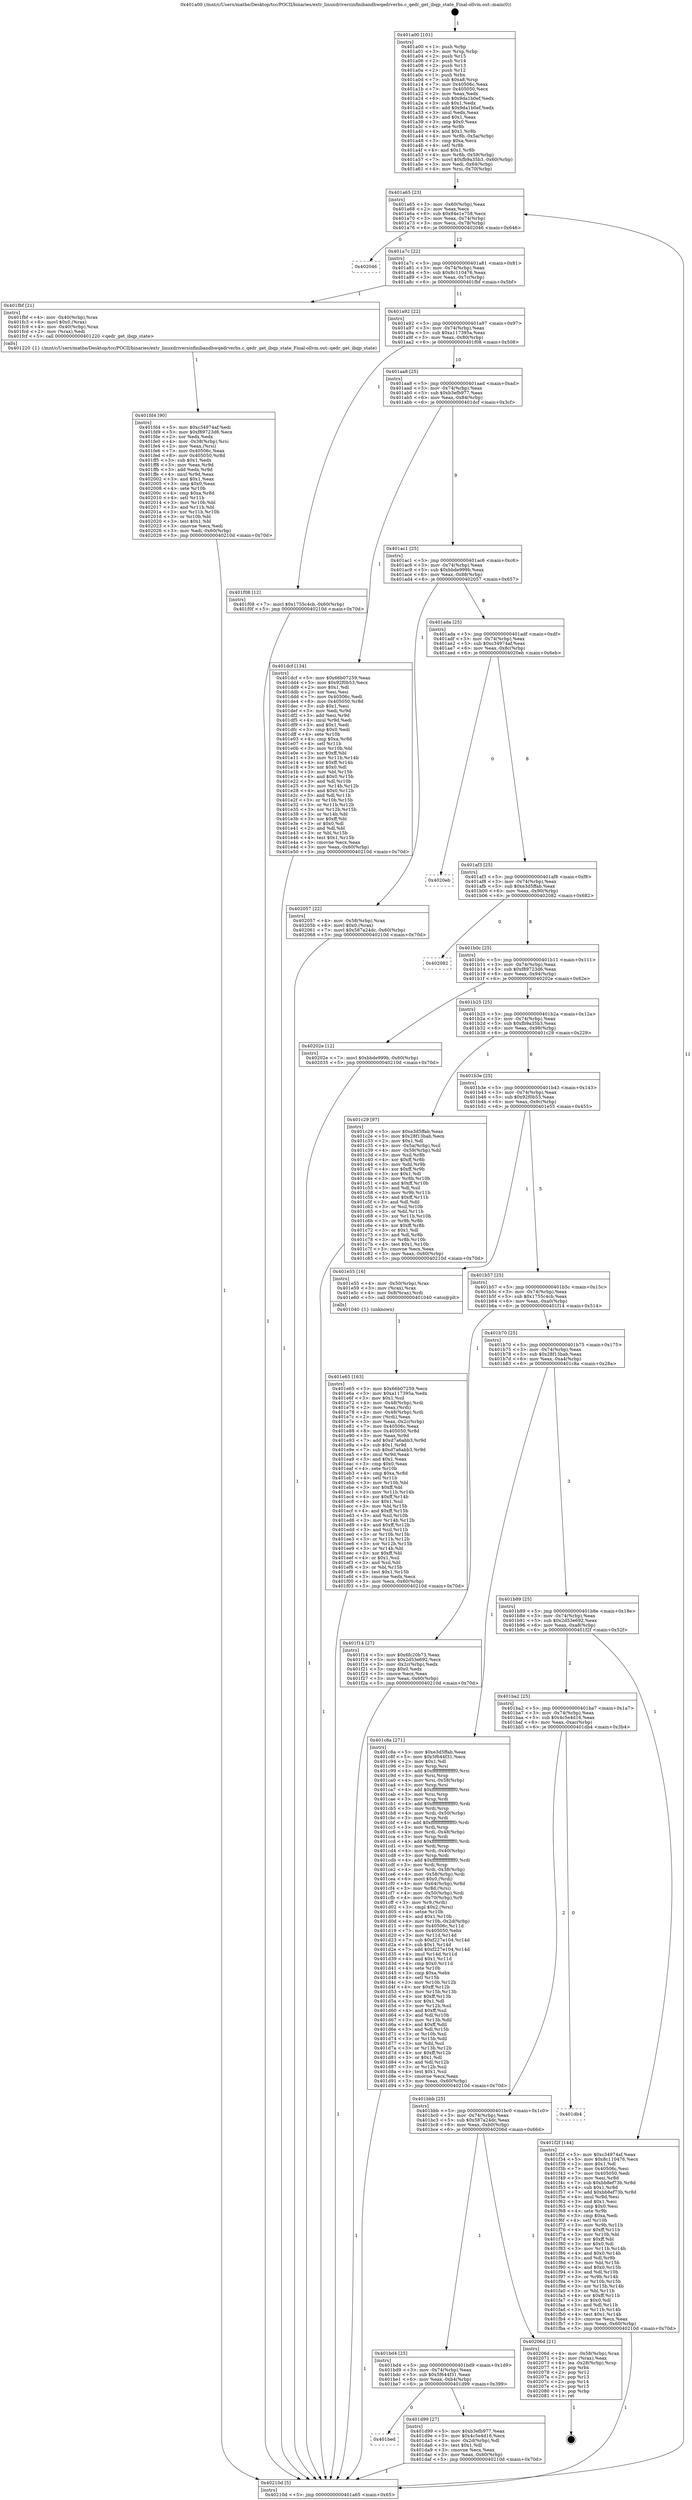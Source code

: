 digraph "0x401a00" {
  label = "0x401a00 (/mnt/c/Users/mathe/Desktop/tcc/POCII/binaries/extr_linuxdriversinfinibandhwqedrverbs.c_qedr_get_ibqp_state_Final-ollvm.out::main(0))"
  labelloc = "t"
  node[shape=record]

  Entry [label="",width=0.3,height=0.3,shape=circle,fillcolor=black,style=filled]
  "0x401a65" [label="{
     0x401a65 [23]\l
     | [instrs]\l
     &nbsp;&nbsp;0x401a65 \<+3\>: mov -0x60(%rbp),%eax\l
     &nbsp;&nbsp;0x401a68 \<+2\>: mov %eax,%ecx\l
     &nbsp;&nbsp;0x401a6a \<+6\>: sub $0x84e1e758,%ecx\l
     &nbsp;&nbsp;0x401a70 \<+3\>: mov %eax,-0x74(%rbp)\l
     &nbsp;&nbsp;0x401a73 \<+3\>: mov %ecx,-0x78(%rbp)\l
     &nbsp;&nbsp;0x401a76 \<+6\>: je 0000000000402046 \<main+0x646\>\l
  }"]
  "0x402046" [label="{
     0x402046\l
  }", style=dashed]
  "0x401a7c" [label="{
     0x401a7c [22]\l
     | [instrs]\l
     &nbsp;&nbsp;0x401a7c \<+5\>: jmp 0000000000401a81 \<main+0x81\>\l
     &nbsp;&nbsp;0x401a81 \<+3\>: mov -0x74(%rbp),%eax\l
     &nbsp;&nbsp;0x401a84 \<+5\>: sub $0x8c110476,%eax\l
     &nbsp;&nbsp;0x401a89 \<+3\>: mov %eax,-0x7c(%rbp)\l
     &nbsp;&nbsp;0x401a8c \<+6\>: je 0000000000401fbf \<main+0x5bf\>\l
  }"]
  Exit [label="",width=0.3,height=0.3,shape=circle,fillcolor=black,style=filled,peripheries=2]
  "0x401fbf" [label="{
     0x401fbf [21]\l
     | [instrs]\l
     &nbsp;&nbsp;0x401fbf \<+4\>: mov -0x40(%rbp),%rax\l
     &nbsp;&nbsp;0x401fc3 \<+6\>: movl $0x0,(%rax)\l
     &nbsp;&nbsp;0x401fc9 \<+4\>: mov -0x40(%rbp),%rax\l
     &nbsp;&nbsp;0x401fcd \<+2\>: mov (%rax),%edi\l
     &nbsp;&nbsp;0x401fcf \<+5\>: call 0000000000401220 \<qedr_get_ibqp_state\>\l
     | [calls]\l
     &nbsp;&nbsp;0x401220 \{1\} (/mnt/c/Users/mathe/Desktop/tcc/POCII/binaries/extr_linuxdriversinfinibandhwqedrverbs.c_qedr_get_ibqp_state_Final-ollvm.out::qedr_get_ibqp_state)\l
  }"]
  "0x401a92" [label="{
     0x401a92 [22]\l
     | [instrs]\l
     &nbsp;&nbsp;0x401a92 \<+5\>: jmp 0000000000401a97 \<main+0x97\>\l
     &nbsp;&nbsp;0x401a97 \<+3\>: mov -0x74(%rbp),%eax\l
     &nbsp;&nbsp;0x401a9a \<+5\>: sub $0xa117395a,%eax\l
     &nbsp;&nbsp;0x401a9f \<+3\>: mov %eax,-0x80(%rbp)\l
     &nbsp;&nbsp;0x401aa2 \<+6\>: je 0000000000401f08 \<main+0x508\>\l
  }"]
  "0x401fd4" [label="{
     0x401fd4 [90]\l
     | [instrs]\l
     &nbsp;&nbsp;0x401fd4 \<+5\>: mov $0xc34974af,%edi\l
     &nbsp;&nbsp;0x401fd9 \<+5\>: mov $0xf89723d6,%ecx\l
     &nbsp;&nbsp;0x401fde \<+2\>: xor %edx,%edx\l
     &nbsp;&nbsp;0x401fe0 \<+4\>: mov -0x38(%rbp),%rsi\l
     &nbsp;&nbsp;0x401fe4 \<+2\>: mov %eax,(%rsi)\l
     &nbsp;&nbsp;0x401fe6 \<+7\>: mov 0x40506c,%eax\l
     &nbsp;&nbsp;0x401fed \<+8\>: mov 0x405050,%r8d\l
     &nbsp;&nbsp;0x401ff5 \<+3\>: sub $0x1,%edx\l
     &nbsp;&nbsp;0x401ff8 \<+3\>: mov %eax,%r9d\l
     &nbsp;&nbsp;0x401ffb \<+3\>: add %edx,%r9d\l
     &nbsp;&nbsp;0x401ffe \<+4\>: imul %r9d,%eax\l
     &nbsp;&nbsp;0x402002 \<+3\>: and $0x1,%eax\l
     &nbsp;&nbsp;0x402005 \<+3\>: cmp $0x0,%eax\l
     &nbsp;&nbsp;0x402008 \<+4\>: sete %r10b\l
     &nbsp;&nbsp;0x40200c \<+4\>: cmp $0xa,%r8d\l
     &nbsp;&nbsp;0x402010 \<+4\>: setl %r11b\l
     &nbsp;&nbsp;0x402014 \<+3\>: mov %r10b,%bl\l
     &nbsp;&nbsp;0x402017 \<+3\>: and %r11b,%bl\l
     &nbsp;&nbsp;0x40201a \<+3\>: xor %r11b,%r10b\l
     &nbsp;&nbsp;0x40201d \<+3\>: or %r10b,%bl\l
     &nbsp;&nbsp;0x402020 \<+3\>: test $0x1,%bl\l
     &nbsp;&nbsp;0x402023 \<+3\>: cmovne %ecx,%edi\l
     &nbsp;&nbsp;0x402026 \<+3\>: mov %edi,-0x60(%rbp)\l
     &nbsp;&nbsp;0x402029 \<+5\>: jmp 000000000040210d \<main+0x70d\>\l
  }"]
  "0x401f08" [label="{
     0x401f08 [12]\l
     | [instrs]\l
     &nbsp;&nbsp;0x401f08 \<+7\>: movl $0x1755c4cb,-0x60(%rbp)\l
     &nbsp;&nbsp;0x401f0f \<+5\>: jmp 000000000040210d \<main+0x70d\>\l
  }"]
  "0x401aa8" [label="{
     0x401aa8 [25]\l
     | [instrs]\l
     &nbsp;&nbsp;0x401aa8 \<+5\>: jmp 0000000000401aad \<main+0xad\>\l
     &nbsp;&nbsp;0x401aad \<+3\>: mov -0x74(%rbp),%eax\l
     &nbsp;&nbsp;0x401ab0 \<+5\>: sub $0xb3efb977,%eax\l
     &nbsp;&nbsp;0x401ab5 \<+6\>: mov %eax,-0x84(%rbp)\l
     &nbsp;&nbsp;0x401abb \<+6\>: je 0000000000401dcf \<main+0x3cf\>\l
  }"]
  "0x401e65" [label="{
     0x401e65 [163]\l
     | [instrs]\l
     &nbsp;&nbsp;0x401e65 \<+5\>: mov $0x66b07259,%ecx\l
     &nbsp;&nbsp;0x401e6a \<+5\>: mov $0xa117395a,%edx\l
     &nbsp;&nbsp;0x401e6f \<+3\>: mov $0x1,%sil\l
     &nbsp;&nbsp;0x401e72 \<+4\>: mov -0x48(%rbp),%rdi\l
     &nbsp;&nbsp;0x401e76 \<+2\>: mov %eax,(%rdi)\l
     &nbsp;&nbsp;0x401e78 \<+4\>: mov -0x48(%rbp),%rdi\l
     &nbsp;&nbsp;0x401e7c \<+2\>: mov (%rdi),%eax\l
     &nbsp;&nbsp;0x401e7e \<+3\>: mov %eax,-0x2c(%rbp)\l
     &nbsp;&nbsp;0x401e81 \<+7\>: mov 0x40506c,%eax\l
     &nbsp;&nbsp;0x401e88 \<+8\>: mov 0x405050,%r8d\l
     &nbsp;&nbsp;0x401e90 \<+3\>: mov %eax,%r9d\l
     &nbsp;&nbsp;0x401e93 \<+7\>: add $0xd7a6abb3,%r9d\l
     &nbsp;&nbsp;0x401e9a \<+4\>: sub $0x1,%r9d\l
     &nbsp;&nbsp;0x401e9e \<+7\>: sub $0xd7a6abb3,%r9d\l
     &nbsp;&nbsp;0x401ea5 \<+4\>: imul %r9d,%eax\l
     &nbsp;&nbsp;0x401ea9 \<+3\>: and $0x1,%eax\l
     &nbsp;&nbsp;0x401eac \<+3\>: cmp $0x0,%eax\l
     &nbsp;&nbsp;0x401eaf \<+4\>: sete %r10b\l
     &nbsp;&nbsp;0x401eb3 \<+4\>: cmp $0xa,%r8d\l
     &nbsp;&nbsp;0x401eb7 \<+4\>: setl %r11b\l
     &nbsp;&nbsp;0x401ebb \<+3\>: mov %r10b,%bl\l
     &nbsp;&nbsp;0x401ebe \<+3\>: xor $0xff,%bl\l
     &nbsp;&nbsp;0x401ec1 \<+3\>: mov %r11b,%r14b\l
     &nbsp;&nbsp;0x401ec4 \<+4\>: xor $0xff,%r14b\l
     &nbsp;&nbsp;0x401ec8 \<+4\>: xor $0x1,%sil\l
     &nbsp;&nbsp;0x401ecc \<+3\>: mov %bl,%r15b\l
     &nbsp;&nbsp;0x401ecf \<+4\>: and $0xff,%r15b\l
     &nbsp;&nbsp;0x401ed3 \<+3\>: and %sil,%r10b\l
     &nbsp;&nbsp;0x401ed6 \<+3\>: mov %r14b,%r12b\l
     &nbsp;&nbsp;0x401ed9 \<+4\>: and $0xff,%r12b\l
     &nbsp;&nbsp;0x401edd \<+3\>: and %sil,%r11b\l
     &nbsp;&nbsp;0x401ee0 \<+3\>: or %r10b,%r15b\l
     &nbsp;&nbsp;0x401ee3 \<+3\>: or %r11b,%r12b\l
     &nbsp;&nbsp;0x401ee6 \<+3\>: xor %r12b,%r15b\l
     &nbsp;&nbsp;0x401ee9 \<+3\>: or %r14b,%bl\l
     &nbsp;&nbsp;0x401eec \<+3\>: xor $0xff,%bl\l
     &nbsp;&nbsp;0x401eef \<+4\>: or $0x1,%sil\l
     &nbsp;&nbsp;0x401ef3 \<+3\>: and %sil,%bl\l
     &nbsp;&nbsp;0x401ef6 \<+3\>: or %bl,%r15b\l
     &nbsp;&nbsp;0x401ef9 \<+4\>: test $0x1,%r15b\l
     &nbsp;&nbsp;0x401efd \<+3\>: cmovne %edx,%ecx\l
     &nbsp;&nbsp;0x401f00 \<+3\>: mov %ecx,-0x60(%rbp)\l
     &nbsp;&nbsp;0x401f03 \<+5\>: jmp 000000000040210d \<main+0x70d\>\l
  }"]
  "0x401dcf" [label="{
     0x401dcf [134]\l
     | [instrs]\l
     &nbsp;&nbsp;0x401dcf \<+5\>: mov $0x66b07259,%eax\l
     &nbsp;&nbsp;0x401dd4 \<+5\>: mov $0x92f0b53,%ecx\l
     &nbsp;&nbsp;0x401dd9 \<+2\>: mov $0x1,%dl\l
     &nbsp;&nbsp;0x401ddb \<+2\>: xor %esi,%esi\l
     &nbsp;&nbsp;0x401ddd \<+7\>: mov 0x40506c,%edi\l
     &nbsp;&nbsp;0x401de4 \<+8\>: mov 0x405050,%r8d\l
     &nbsp;&nbsp;0x401dec \<+3\>: sub $0x1,%esi\l
     &nbsp;&nbsp;0x401def \<+3\>: mov %edi,%r9d\l
     &nbsp;&nbsp;0x401df2 \<+3\>: add %esi,%r9d\l
     &nbsp;&nbsp;0x401df5 \<+4\>: imul %r9d,%edi\l
     &nbsp;&nbsp;0x401df9 \<+3\>: and $0x1,%edi\l
     &nbsp;&nbsp;0x401dfc \<+3\>: cmp $0x0,%edi\l
     &nbsp;&nbsp;0x401dff \<+4\>: sete %r10b\l
     &nbsp;&nbsp;0x401e03 \<+4\>: cmp $0xa,%r8d\l
     &nbsp;&nbsp;0x401e07 \<+4\>: setl %r11b\l
     &nbsp;&nbsp;0x401e0b \<+3\>: mov %r10b,%bl\l
     &nbsp;&nbsp;0x401e0e \<+3\>: xor $0xff,%bl\l
     &nbsp;&nbsp;0x401e11 \<+3\>: mov %r11b,%r14b\l
     &nbsp;&nbsp;0x401e14 \<+4\>: xor $0xff,%r14b\l
     &nbsp;&nbsp;0x401e18 \<+3\>: xor $0x0,%dl\l
     &nbsp;&nbsp;0x401e1b \<+3\>: mov %bl,%r15b\l
     &nbsp;&nbsp;0x401e1e \<+4\>: and $0x0,%r15b\l
     &nbsp;&nbsp;0x401e22 \<+3\>: and %dl,%r10b\l
     &nbsp;&nbsp;0x401e25 \<+3\>: mov %r14b,%r12b\l
     &nbsp;&nbsp;0x401e28 \<+4\>: and $0x0,%r12b\l
     &nbsp;&nbsp;0x401e2c \<+3\>: and %dl,%r11b\l
     &nbsp;&nbsp;0x401e2f \<+3\>: or %r10b,%r15b\l
     &nbsp;&nbsp;0x401e32 \<+3\>: or %r11b,%r12b\l
     &nbsp;&nbsp;0x401e35 \<+3\>: xor %r12b,%r15b\l
     &nbsp;&nbsp;0x401e38 \<+3\>: or %r14b,%bl\l
     &nbsp;&nbsp;0x401e3b \<+3\>: xor $0xff,%bl\l
     &nbsp;&nbsp;0x401e3e \<+3\>: or $0x0,%dl\l
     &nbsp;&nbsp;0x401e41 \<+2\>: and %dl,%bl\l
     &nbsp;&nbsp;0x401e43 \<+3\>: or %bl,%r15b\l
     &nbsp;&nbsp;0x401e46 \<+4\>: test $0x1,%r15b\l
     &nbsp;&nbsp;0x401e4a \<+3\>: cmovne %ecx,%eax\l
     &nbsp;&nbsp;0x401e4d \<+3\>: mov %eax,-0x60(%rbp)\l
     &nbsp;&nbsp;0x401e50 \<+5\>: jmp 000000000040210d \<main+0x70d\>\l
  }"]
  "0x401ac1" [label="{
     0x401ac1 [25]\l
     | [instrs]\l
     &nbsp;&nbsp;0x401ac1 \<+5\>: jmp 0000000000401ac6 \<main+0xc6\>\l
     &nbsp;&nbsp;0x401ac6 \<+3\>: mov -0x74(%rbp),%eax\l
     &nbsp;&nbsp;0x401ac9 \<+5\>: sub $0xbbde999b,%eax\l
     &nbsp;&nbsp;0x401ace \<+6\>: mov %eax,-0x88(%rbp)\l
     &nbsp;&nbsp;0x401ad4 \<+6\>: je 0000000000402057 \<main+0x657\>\l
  }"]
  "0x401bed" [label="{
     0x401bed\l
  }", style=dashed]
  "0x402057" [label="{
     0x402057 [22]\l
     | [instrs]\l
     &nbsp;&nbsp;0x402057 \<+4\>: mov -0x58(%rbp),%rax\l
     &nbsp;&nbsp;0x40205b \<+6\>: movl $0x0,(%rax)\l
     &nbsp;&nbsp;0x402061 \<+7\>: movl $0x587a24dc,-0x60(%rbp)\l
     &nbsp;&nbsp;0x402068 \<+5\>: jmp 000000000040210d \<main+0x70d\>\l
  }"]
  "0x401ada" [label="{
     0x401ada [25]\l
     | [instrs]\l
     &nbsp;&nbsp;0x401ada \<+5\>: jmp 0000000000401adf \<main+0xdf\>\l
     &nbsp;&nbsp;0x401adf \<+3\>: mov -0x74(%rbp),%eax\l
     &nbsp;&nbsp;0x401ae2 \<+5\>: sub $0xc34974af,%eax\l
     &nbsp;&nbsp;0x401ae7 \<+6\>: mov %eax,-0x8c(%rbp)\l
     &nbsp;&nbsp;0x401aed \<+6\>: je 00000000004020eb \<main+0x6eb\>\l
  }"]
  "0x401d99" [label="{
     0x401d99 [27]\l
     | [instrs]\l
     &nbsp;&nbsp;0x401d99 \<+5\>: mov $0xb3efb977,%eax\l
     &nbsp;&nbsp;0x401d9e \<+5\>: mov $0x4c5e4d16,%ecx\l
     &nbsp;&nbsp;0x401da3 \<+3\>: mov -0x2d(%rbp),%dl\l
     &nbsp;&nbsp;0x401da6 \<+3\>: test $0x1,%dl\l
     &nbsp;&nbsp;0x401da9 \<+3\>: cmovne %ecx,%eax\l
     &nbsp;&nbsp;0x401dac \<+3\>: mov %eax,-0x60(%rbp)\l
     &nbsp;&nbsp;0x401daf \<+5\>: jmp 000000000040210d \<main+0x70d\>\l
  }"]
  "0x4020eb" [label="{
     0x4020eb\l
  }", style=dashed]
  "0x401af3" [label="{
     0x401af3 [25]\l
     | [instrs]\l
     &nbsp;&nbsp;0x401af3 \<+5\>: jmp 0000000000401af8 \<main+0xf8\>\l
     &nbsp;&nbsp;0x401af8 \<+3\>: mov -0x74(%rbp),%eax\l
     &nbsp;&nbsp;0x401afb \<+5\>: sub $0xe3d5ffab,%eax\l
     &nbsp;&nbsp;0x401b00 \<+6\>: mov %eax,-0x90(%rbp)\l
     &nbsp;&nbsp;0x401b06 \<+6\>: je 0000000000402082 \<main+0x682\>\l
  }"]
  "0x401bd4" [label="{
     0x401bd4 [25]\l
     | [instrs]\l
     &nbsp;&nbsp;0x401bd4 \<+5\>: jmp 0000000000401bd9 \<main+0x1d9\>\l
     &nbsp;&nbsp;0x401bd9 \<+3\>: mov -0x74(%rbp),%eax\l
     &nbsp;&nbsp;0x401bdc \<+5\>: sub $0x5f644f31,%eax\l
     &nbsp;&nbsp;0x401be1 \<+6\>: mov %eax,-0xb4(%rbp)\l
     &nbsp;&nbsp;0x401be7 \<+6\>: je 0000000000401d99 \<main+0x399\>\l
  }"]
  "0x402082" [label="{
     0x402082\l
  }", style=dashed]
  "0x401b0c" [label="{
     0x401b0c [25]\l
     | [instrs]\l
     &nbsp;&nbsp;0x401b0c \<+5\>: jmp 0000000000401b11 \<main+0x111\>\l
     &nbsp;&nbsp;0x401b11 \<+3\>: mov -0x74(%rbp),%eax\l
     &nbsp;&nbsp;0x401b14 \<+5\>: sub $0xf89723d6,%eax\l
     &nbsp;&nbsp;0x401b19 \<+6\>: mov %eax,-0x94(%rbp)\l
     &nbsp;&nbsp;0x401b1f \<+6\>: je 000000000040202e \<main+0x62e\>\l
  }"]
  "0x40206d" [label="{
     0x40206d [21]\l
     | [instrs]\l
     &nbsp;&nbsp;0x40206d \<+4\>: mov -0x58(%rbp),%rax\l
     &nbsp;&nbsp;0x402071 \<+2\>: mov (%rax),%eax\l
     &nbsp;&nbsp;0x402073 \<+4\>: lea -0x28(%rbp),%rsp\l
     &nbsp;&nbsp;0x402077 \<+1\>: pop %rbx\l
     &nbsp;&nbsp;0x402078 \<+2\>: pop %r12\l
     &nbsp;&nbsp;0x40207a \<+2\>: pop %r13\l
     &nbsp;&nbsp;0x40207c \<+2\>: pop %r14\l
     &nbsp;&nbsp;0x40207e \<+2\>: pop %r15\l
     &nbsp;&nbsp;0x402080 \<+1\>: pop %rbp\l
     &nbsp;&nbsp;0x402081 \<+1\>: ret\l
  }"]
  "0x40202e" [label="{
     0x40202e [12]\l
     | [instrs]\l
     &nbsp;&nbsp;0x40202e \<+7\>: movl $0xbbde999b,-0x60(%rbp)\l
     &nbsp;&nbsp;0x402035 \<+5\>: jmp 000000000040210d \<main+0x70d\>\l
  }"]
  "0x401b25" [label="{
     0x401b25 [25]\l
     | [instrs]\l
     &nbsp;&nbsp;0x401b25 \<+5\>: jmp 0000000000401b2a \<main+0x12a\>\l
     &nbsp;&nbsp;0x401b2a \<+3\>: mov -0x74(%rbp),%eax\l
     &nbsp;&nbsp;0x401b2d \<+5\>: sub $0xfb9a35b3,%eax\l
     &nbsp;&nbsp;0x401b32 \<+6\>: mov %eax,-0x98(%rbp)\l
     &nbsp;&nbsp;0x401b38 \<+6\>: je 0000000000401c29 \<main+0x229\>\l
  }"]
  "0x401bbb" [label="{
     0x401bbb [25]\l
     | [instrs]\l
     &nbsp;&nbsp;0x401bbb \<+5\>: jmp 0000000000401bc0 \<main+0x1c0\>\l
     &nbsp;&nbsp;0x401bc0 \<+3\>: mov -0x74(%rbp),%eax\l
     &nbsp;&nbsp;0x401bc3 \<+5\>: sub $0x587a24dc,%eax\l
     &nbsp;&nbsp;0x401bc8 \<+6\>: mov %eax,-0xb0(%rbp)\l
     &nbsp;&nbsp;0x401bce \<+6\>: je 000000000040206d \<main+0x66d\>\l
  }"]
  "0x401c29" [label="{
     0x401c29 [97]\l
     | [instrs]\l
     &nbsp;&nbsp;0x401c29 \<+5\>: mov $0xe3d5ffab,%eax\l
     &nbsp;&nbsp;0x401c2e \<+5\>: mov $0x28f13bab,%ecx\l
     &nbsp;&nbsp;0x401c33 \<+2\>: mov $0x1,%dl\l
     &nbsp;&nbsp;0x401c35 \<+4\>: mov -0x5a(%rbp),%sil\l
     &nbsp;&nbsp;0x401c39 \<+4\>: mov -0x59(%rbp),%dil\l
     &nbsp;&nbsp;0x401c3d \<+3\>: mov %sil,%r8b\l
     &nbsp;&nbsp;0x401c40 \<+4\>: xor $0xff,%r8b\l
     &nbsp;&nbsp;0x401c44 \<+3\>: mov %dil,%r9b\l
     &nbsp;&nbsp;0x401c47 \<+4\>: xor $0xff,%r9b\l
     &nbsp;&nbsp;0x401c4b \<+3\>: xor $0x1,%dl\l
     &nbsp;&nbsp;0x401c4e \<+3\>: mov %r8b,%r10b\l
     &nbsp;&nbsp;0x401c51 \<+4\>: and $0xff,%r10b\l
     &nbsp;&nbsp;0x401c55 \<+3\>: and %dl,%sil\l
     &nbsp;&nbsp;0x401c58 \<+3\>: mov %r9b,%r11b\l
     &nbsp;&nbsp;0x401c5b \<+4\>: and $0xff,%r11b\l
     &nbsp;&nbsp;0x401c5f \<+3\>: and %dl,%dil\l
     &nbsp;&nbsp;0x401c62 \<+3\>: or %sil,%r10b\l
     &nbsp;&nbsp;0x401c65 \<+3\>: or %dil,%r11b\l
     &nbsp;&nbsp;0x401c68 \<+3\>: xor %r11b,%r10b\l
     &nbsp;&nbsp;0x401c6b \<+3\>: or %r9b,%r8b\l
     &nbsp;&nbsp;0x401c6e \<+4\>: xor $0xff,%r8b\l
     &nbsp;&nbsp;0x401c72 \<+3\>: or $0x1,%dl\l
     &nbsp;&nbsp;0x401c75 \<+3\>: and %dl,%r8b\l
     &nbsp;&nbsp;0x401c78 \<+3\>: or %r8b,%r10b\l
     &nbsp;&nbsp;0x401c7b \<+4\>: test $0x1,%r10b\l
     &nbsp;&nbsp;0x401c7f \<+3\>: cmovne %ecx,%eax\l
     &nbsp;&nbsp;0x401c82 \<+3\>: mov %eax,-0x60(%rbp)\l
     &nbsp;&nbsp;0x401c85 \<+5\>: jmp 000000000040210d \<main+0x70d\>\l
  }"]
  "0x401b3e" [label="{
     0x401b3e [25]\l
     | [instrs]\l
     &nbsp;&nbsp;0x401b3e \<+5\>: jmp 0000000000401b43 \<main+0x143\>\l
     &nbsp;&nbsp;0x401b43 \<+3\>: mov -0x74(%rbp),%eax\l
     &nbsp;&nbsp;0x401b46 \<+5\>: sub $0x92f0b53,%eax\l
     &nbsp;&nbsp;0x401b4b \<+6\>: mov %eax,-0x9c(%rbp)\l
     &nbsp;&nbsp;0x401b51 \<+6\>: je 0000000000401e55 \<main+0x455\>\l
  }"]
  "0x40210d" [label="{
     0x40210d [5]\l
     | [instrs]\l
     &nbsp;&nbsp;0x40210d \<+5\>: jmp 0000000000401a65 \<main+0x65\>\l
  }"]
  "0x401a00" [label="{
     0x401a00 [101]\l
     | [instrs]\l
     &nbsp;&nbsp;0x401a00 \<+1\>: push %rbp\l
     &nbsp;&nbsp;0x401a01 \<+3\>: mov %rsp,%rbp\l
     &nbsp;&nbsp;0x401a04 \<+2\>: push %r15\l
     &nbsp;&nbsp;0x401a06 \<+2\>: push %r14\l
     &nbsp;&nbsp;0x401a08 \<+2\>: push %r13\l
     &nbsp;&nbsp;0x401a0a \<+2\>: push %r12\l
     &nbsp;&nbsp;0x401a0c \<+1\>: push %rbx\l
     &nbsp;&nbsp;0x401a0d \<+7\>: sub $0xa8,%rsp\l
     &nbsp;&nbsp;0x401a14 \<+7\>: mov 0x40506c,%eax\l
     &nbsp;&nbsp;0x401a1b \<+7\>: mov 0x405050,%ecx\l
     &nbsp;&nbsp;0x401a22 \<+2\>: mov %eax,%edx\l
     &nbsp;&nbsp;0x401a24 \<+6\>: sub $0x9da1b0ef,%edx\l
     &nbsp;&nbsp;0x401a2a \<+3\>: sub $0x1,%edx\l
     &nbsp;&nbsp;0x401a2d \<+6\>: add $0x9da1b0ef,%edx\l
     &nbsp;&nbsp;0x401a33 \<+3\>: imul %edx,%eax\l
     &nbsp;&nbsp;0x401a36 \<+3\>: and $0x1,%eax\l
     &nbsp;&nbsp;0x401a39 \<+3\>: cmp $0x0,%eax\l
     &nbsp;&nbsp;0x401a3c \<+4\>: sete %r8b\l
     &nbsp;&nbsp;0x401a40 \<+4\>: and $0x1,%r8b\l
     &nbsp;&nbsp;0x401a44 \<+4\>: mov %r8b,-0x5a(%rbp)\l
     &nbsp;&nbsp;0x401a48 \<+3\>: cmp $0xa,%ecx\l
     &nbsp;&nbsp;0x401a4b \<+4\>: setl %r8b\l
     &nbsp;&nbsp;0x401a4f \<+4\>: and $0x1,%r8b\l
     &nbsp;&nbsp;0x401a53 \<+4\>: mov %r8b,-0x59(%rbp)\l
     &nbsp;&nbsp;0x401a57 \<+7\>: movl $0xfb9a35b3,-0x60(%rbp)\l
     &nbsp;&nbsp;0x401a5e \<+3\>: mov %edi,-0x64(%rbp)\l
     &nbsp;&nbsp;0x401a61 \<+4\>: mov %rsi,-0x70(%rbp)\l
  }"]
  "0x401db4" [label="{
     0x401db4\l
  }", style=dashed]
  "0x401e55" [label="{
     0x401e55 [16]\l
     | [instrs]\l
     &nbsp;&nbsp;0x401e55 \<+4\>: mov -0x50(%rbp),%rax\l
     &nbsp;&nbsp;0x401e59 \<+3\>: mov (%rax),%rax\l
     &nbsp;&nbsp;0x401e5c \<+4\>: mov 0x8(%rax),%rdi\l
     &nbsp;&nbsp;0x401e60 \<+5\>: call 0000000000401040 \<atoi@plt\>\l
     | [calls]\l
     &nbsp;&nbsp;0x401040 \{1\} (unknown)\l
  }"]
  "0x401b57" [label="{
     0x401b57 [25]\l
     | [instrs]\l
     &nbsp;&nbsp;0x401b57 \<+5\>: jmp 0000000000401b5c \<main+0x15c\>\l
     &nbsp;&nbsp;0x401b5c \<+3\>: mov -0x74(%rbp),%eax\l
     &nbsp;&nbsp;0x401b5f \<+5\>: sub $0x1755c4cb,%eax\l
     &nbsp;&nbsp;0x401b64 \<+6\>: mov %eax,-0xa0(%rbp)\l
     &nbsp;&nbsp;0x401b6a \<+6\>: je 0000000000401f14 \<main+0x514\>\l
  }"]
  "0x401ba2" [label="{
     0x401ba2 [25]\l
     | [instrs]\l
     &nbsp;&nbsp;0x401ba2 \<+5\>: jmp 0000000000401ba7 \<main+0x1a7\>\l
     &nbsp;&nbsp;0x401ba7 \<+3\>: mov -0x74(%rbp),%eax\l
     &nbsp;&nbsp;0x401baa \<+5\>: sub $0x4c5e4d16,%eax\l
     &nbsp;&nbsp;0x401baf \<+6\>: mov %eax,-0xac(%rbp)\l
     &nbsp;&nbsp;0x401bb5 \<+6\>: je 0000000000401db4 \<main+0x3b4\>\l
  }"]
  "0x401f14" [label="{
     0x401f14 [27]\l
     | [instrs]\l
     &nbsp;&nbsp;0x401f14 \<+5\>: mov $0x6fc20b73,%eax\l
     &nbsp;&nbsp;0x401f19 \<+5\>: mov $0x2d53e692,%ecx\l
     &nbsp;&nbsp;0x401f1e \<+3\>: mov -0x2c(%rbp),%edx\l
     &nbsp;&nbsp;0x401f21 \<+3\>: cmp $0x0,%edx\l
     &nbsp;&nbsp;0x401f24 \<+3\>: cmove %ecx,%eax\l
     &nbsp;&nbsp;0x401f27 \<+3\>: mov %eax,-0x60(%rbp)\l
     &nbsp;&nbsp;0x401f2a \<+5\>: jmp 000000000040210d \<main+0x70d\>\l
  }"]
  "0x401b70" [label="{
     0x401b70 [25]\l
     | [instrs]\l
     &nbsp;&nbsp;0x401b70 \<+5\>: jmp 0000000000401b75 \<main+0x175\>\l
     &nbsp;&nbsp;0x401b75 \<+3\>: mov -0x74(%rbp),%eax\l
     &nbsp;&nbsp;0x401b78 \<+5\>: sub $0x28f13bab,%eax\l
     &nbsp;&nbsp;0x401b7d \<+6\>: mov %eax,-0xa4(%rbp)\l
     &nbsp;&nbsp;0x401b83 \<+6\>: je 0000000000401c8a \<main+0x28a\>\l
  }"]
  "0x401f2f" [label="{
     0x401f2f [144]\l
     | [instrs]\l
     &nbsp;&nbsp;0x401f2f \<+5\>: mov $0xc34974af,%eax\l
     &nbsp;&nbsp;0x401f34 \<+5\>: mov $0x8c110476,%ecx\l
     &nbsp;&nbsp;0x401f39 \<+2\>: mov $0x1,%dl\l
     &nbsp;&nbsp;0x401f3b \<+7\>: mov 0x40506c,%esi\l
     &nbsp;&nbsp;0x401f42 \<+7\>: mov 0x405050,%edi\l
     &nbsp;&nbsp;0x401f49 \<+3\>: mov %esi,%r8d\l
     &nbsp;&nbsp;0x401f4c \<+7\>: sub $0xbb8ef73b,%r8d\l
     &nbsp;&nbsp;0x401f53 \<+4\>: sub $0x1,%r8d\l
     &nbsp;&nbsp;0x401f57 \<+7\>: add $0xbb8ef73b,%r8d\l
     &nbsp;&nbsp;0x401f5e \<+4\>: imul %r8d,%esi\l
     &nbsp;&nbsp;0x401f62 \<+3\>: and $0x1,%esi\l
     &nbsp;&nbsp;0x401f65 \<+3\>: cmp $0x0,%esi\l
     &nbsp;&nbsp;0x401f68 \<+4\>: sete %r9b\l
     &nbsp;&nbsp;0x401f6c \<+3\>: cmp $0xa,%edi\l
     &nbsp;&nbsp;0x401f6f \<+4\>: setl %r10b\l
     &nbsp;&nbsp;0x401f73 \<+3\>: mov %r9b,%r11b\l
     &nbsp;&nbsp;0x401f76 \<+4\>: xor $0xff,%r11b\l
     &nbsp;&nbsp;0x401f7a \<+3\>: mov %r10b,%bl\l
     &nbsp;&nbsp;0x401f7d \<+3\>: xor $0xff,%bl\l
     &nbsp;&nbsp;0x401f80 \<+3\>: xor $0x0,%dl\l
     &nbsp;&nbsp;0x401f83 \<+3\>: mov %r11b,%r14b\l
     &nbsp;&nbsp;0x401f86 \<+4\>: and $0x0,%r14b\l
     &nbsp;&nbsp;0x401f8a \<+3\>: and %dl,%r9b\l
     &nbsp;&nbsp;0x401f8d \<+3\>: mov %bl,%r15b\l
     &nbsp;&nbsp;0x401f90 \<+4\>: and $0x0,%r15b\l
     &nbsp;&nbsp;0x401f94 \<+3\>: and %dl,%r10b\l
     &nbsp;&nbsp;0x401f97 \<+3\>: or %r9b,%r14b\l
     &nbsp;&nbsp;0x401f9a \<+3\>: or %r10b,%r15b\l
     &nbsp;&nbsp;0x401f9d \<+3\>: xor %r15b,%r14b\l
     &nbsp;&nbsp;0x401fa0 \<+3\>: or %bl,%r11b\l
     &nbsp;&nbsp;0x401fa3 \<+4\>: xor $0xff,%r11b\l
     &nbsp;&nbsp;0x401fa7 \<+3\>: or $0x0,%dl\l
     &nbsp;&nbsp;0x401faa \<+3\>: and %dl,%r11b\l
     &nbsp;&nbsp;0x401fad \<+3\>: or %r11b,%r14b\l
     &nbsp;&nbsp;0x401fb0 \<+4\>: test $0x1,%r14b\l
     &nbsp;&nbsp;0x401fb4 \<+3\>: cmovne %ecx,%eax\l
     &nbsp;&nbsp;0x401fb7 \<+3\>: mov %eax,-0x60(%rbp)\l
     &nbsp;&nbsp;0x401fba \<+5\>: jmp 000000000040210d \<main+0x70d\>\l
  }"]
  "0x401c8a" [label="{
     0x401c8a [271]\l
     | [instrs]\l
     &nbsp;&nbsp;0x401c8a \<+5\>: mov $0xe3d5ffab,%eax\l
     &nbsp;&nbsp;0x401c8f \<+5\>: mov $0x5f644f31,%ecx\l
     &nbsp;&nbsp;0x401c94 \<+2\>: mov $0x1,%dl\l
     &nbsp;&nbsp;0x401c96 \<+3\>: mov %rsp,%rsi\l
     &nbsp;&nbsp;0x401c99 \<+4\>: add $0xfffffffffffffff0,%rsi\l
     &nbsp;&nbsp;0x401c9d \<+3\>: mov %rsi,%rsp\l
     &nbsp;&nbsp;0x401ca0 \<+4\>: mov %rsi,-0x58(%rbp)\l
     &nbsp;&nbsp;0x401ca4 \<+3\>: mov %rsp,%rsi\l
     &nbsp;&nbsp;0x401ca7 \<+4\>: add $0xfffffffffffffff0,%rsi\l
     &nbsp;&nbsp;0x401cab \<+3\>: mov %rsi,%rsp\l
     &nbsp;&nbsp;0x401cae \<+3\>: mov %rsp,%rdi\l
     &nbsp;&nbsp;0x401cb1 \<+4\>: add $0xfffffffffffffff0,%rdi\l
     &nbsp;&nbsp;0x401cb5 \<+3\>: mov %rdi,%rsp\l
     &nbsp;&nbsp;0x401cb8 \<+4\>: mov %rdi,-0x50(%rbp)\l
     &nbsp;&nbsp;0x401cbc \<+3\>: mov %rsp,%rdi\l
     &nbsp;&nbsp;0x401cbf \<+4\>: add $0xfffffffffffffff0,%rdi\l
     &nbsp;&nbsp;0x401cc3 \<+3\>: mov %rdi,%rsp\l
     &nbsp;&nbsp;0x401cc6 \<+4\>: mov %rdi,-0x48(%rbp)\l
     &nbsp;&nbsp;0x401cca \<+3\>: mov %rsp,%rdi\l
     &nbsp;&nbsp;0x401ccd \<+4\>: add $0xfffffffffffffff0,%rdi\l
     &nbsp;&nbsp;0x401cd1 \<+3\>: mov %rdi,%rsp\l
     &nbsp;&nbsp;0x401cd4 \<+4\>: mov %rdi,-0x40(%rbp)\l
     &nbsp;&nbsp;0x401cd8 \<+3\>: mov %rsp,%rdi\l
     &nbsp;&nbsp;0x401cdb \<+4\>: add $0xfffffffffffffff0,%rdi\l
     &nbsp;&nbsp;0x401cdf \<+3\>: mov %rdi,%rsp\l
     &nbsp;&nbsp;0x401ce2 \<+4\>: mov %rdi,-0x38(%rbp)\l
     &nbsp;&nbsp;0x401ce6 \<+4\>: mov -0x58(%rbp),%rdi\l
     &nbsp;&nbsp;0x401cea \<+6\>: movl $0x0,(%rdi)\l
     &nbsp;&nbsp;0x401cf0 \<+4\>: mov -0x64(%rbp),%r8d\l
     &nbsp;&nbsp;0x401cf4 \<+3\>: mov %r8d,(%rsi)\l
     &nbsp;&nbsp;0x401cf7 \<+4\>: mov -0x50(%rbp),%rdi\l
     &nbsp;&nbsp;0x401cfb \<+4\>: mov -0x70(%rbp),%r9\l
     &nbsp;&nbsp;0x401cff \<+3\>: mov %r9,(%rdi)\l
     &nbsp;&nbsp;0x401d02 \<+3\>: cmpl $0x2,(%rsi)\l
     &nbsp;&nbsp;0x401d05 \<+4\>: setne %r10b\l
     &nbsp;&nbsp;0x401d09 \<+4\>: and $0x1,%r10b\l
     &nbsp;&nbsp;0x401d0d \<+4\>: mov %r10b,-0x2d(%rbp)\l
     &nbsp;&nbsp;0x401d11 \<+8\>: mov 0x40506c,%r11d\l
     &nbsp;&nbsp;0x401d19 \<+7\>: mov 0x405050,%ebx\l
     &nbsp;&nbsp;0x401d20 \<+3\>: mov %r11d,%r14d\l
     &nbsp;&nbsp;0x401d23 \<+7\>: sub $0xf227e104,%r14d\l
     &nbsp;&nbsp;0x401d2a \<+4\>: sub $0x1,%r14d\l
     &nbsp;&nbsp;0x401d2e \<+7\>: add $0xf227e104,%r14d\l
     &nbsp;&nbsp;0x401d35 \<+4\>: imul %r14d,%r11d\l
     &nbsp;&nbsp;0x401d39 \<+4\>: and $0x1,%r11d\l
     &nbsp;&nbsp;0x401d3d \<+4\>: cmp $0x0,%r11d\l
     &nbsp;&nbsp;0x401d41 \<+4\>: sete %r10b\l
     &nbsp;&nbsp;0x401d45 \<+3\>: cmp $0xa,%ebx\l
     &nbsp;&nbsp;0x401d48 \<+4\>: setl %r15b\l
     &nbsp;&nbsp;0x401d4c \<+3\>: mov %r10b,%r12b\l
     &nbsp;&nbsp;0x401d4f \<+4\>: xor $0xff,%r12b\l
     &nbsp;&nbsp;0x401d53 \<+3\>: mov %r15b,%r13b\l
     &nbsp;&nbsp;0x401d56 \<+4\>: xor $0xff,%r13b\l
     &nbsp;&nbsp;0x401d5a \<+3\>: xor $0x1,%dl\l
     &nbsp;&nbsp;0x401d5d \<+3\>: mov %r12b,%sil\l
     &nbsp;&nbsp;0x401d60 \<+4\>: and $0xff,%sil\l
     &nbsp;&nbsp;0x401d64 \<+3\>: and %dl,%r10b\l
     &nbsp;&nbsp;0x401d67 \<+3\>: mov %r13b,%dil\l
     &nbsp;&nbsp;0x401d6a \<+4\>: and $0xff,%dil\l
     &nbsp;&nbsp;0x401d6e \<+3\>: and %dl,%r15b\l
     &nbsp;&nbsp;0x401d71 \<+3\>: or %r10b,%sil\l
     &nbsp;&nbsp;0x401d74 \<+3\>: or %r15b,%dil\l
     &nbsp;&nbsp;0x401d77 \<+3\>: xor %dil,%sil\l
     &nbsp;&nbsp;0x401d7a \<+3\>: or %r13b,%r12b\l
     &nbsp;&nbsp;0x401d7d \<+4\>: xor $0xff,%r12b\l
     &nbsp;&nbsp;0x401d81 \<+3\>: or $0x1,%dl\l
     &nbsp;&nbsp;0x401d84 \<+3\>: and %dl,%r12b\l
     &nbsp;&nbsp;0x401d87 \<+3\>: or %r12b,%sil\l
     &nbsp;&nbsp;0x401d8a \<+4\>: test $0x1,%sil\l
     &nbsp;&nbsp;0x401d8e \<+3\>: cmovne %ecx,%eax\l
     &nbsp;&nbsp;0x401d91 \<+3\>: mov %eax,-0x60(%rbp)\l
     &nbsp;&nbsp;0x401d94 \<+5\>: jmp 000000000040210d \<main+0x70d\>\l
  }"]
  "0x401b89" [label="{
     0x401b89 [25]\l
     | [instrs]\l
     &nbsp;&nbsp;0x401b89 \<+5\>: jmp 0000000000401b8e \<main+0x18e\>\l
     &nbsp;&nbsp;0x401b8e \<+3\>: mov -0x74(%rbp),%eax\l
     &nbsp;&nbsp;0x401b91 \<+5\>: sub $0x2d53e692,%eax\l
     &nbsp;&nbsp;0x401b96 \<+6\>: mov %eax,-0xa8(%rbp)\l
     &nbsp;&nbsp;0x401b9c \<+6\>: je 0000000000401f2f \<main+0x52f\>\l
  }"]
  Entry -> "0x401a00" [label=" 1"]
  "0x401a65" -> "0x402046" [label=" 0"]
  "0x401a65" -> "0x401a7c" [label=" 12"]
  "0x40206d" -> Exit [label=" 1"]
  "0x401a7c" -> "0x401fbf" [label=" 1"]
  "0x401a7c" -> "0x401a92" [label=" 11"]
  "0x402057" -> "0x40210d" [label=" 1"]
  "0x401a92" -> "0x401f08" [label=" 1"]
  "0x401a92" -> "0x401aa8" [label=" 10"]
  "0x40202e" -> "0x40210d" [label=" 1"]
  "0x401aa8" -> "0x401dcf" [label=" 1"]
  "0x401aa8" -> "0x401ac1" [label=" 9"]
  "0x401fd4" -> "0x40210d" [label=" 1"]
  "0x401ac1" -> "0x402057" [label=" 1"]
  "0x401ac1" -> "0x401ada" [label=" 8"]
  "0x401fbf" -> "0x401fd4" [label=" 1"]
  "0x401ada" -> "0x4020eb" [label=" 0"]
  "0x401ada" -> "0x401af3" [label=" 8"]
  "0x401f2f" -> "0x40210d" [label=" 1"]
  "0x401af3" -> "0x402082" [label=" 0"]
  "0x401af3" -> "0x401b0c" [label=" 8"]
  "0x401f08" -> "0x40210d" [label=" 1"]
  "0x401b0c" -> "0x40202e" [label=" 1"]
  "0x401b0c" -> "0x401b25" [label=" 7"]
  "0x401e65" -> "0x40210d" [label=" 1"]
  "0x401b25" -> "0x401c29" [label=" 1"]
  "0x401b25" -> "0x401b3e" [label=" 6"]
  "0x401c29" -> "0x40210d" [label=" 1"]
  "0x401a00" -> "0x401a65" [label=" 1"]
  "0x40210d" -> "0x401a65" [label=" 11"]
  "0x401dcf" -> "0x40210d" [label=" 1"]
  "0x401b3e" -> "0x401e55" [label=" 1"]
  "0x401b3e" -> "0x401b57" [label=" 5"]
  "0x401d99" -> "0x40210d" [label=" 1"]
  "0x401b57" -> "0x401f14" [label=" 1"]
  "0x401b57" -> "0x401b70" [label=" 4"]
  "0x401bd4" -> "0x401d99" [label=" 1"]
  "0x401b70" -> "0x401c8a" [label=" 1"]
  "0x401b70" -> "0x401b89" [label=" 3"]
  "0x401f14" -> "0x40210d" [label=" 1"]
  "0x401c8a" -> "0x40210d" [label=" 1"]
  "0x401bbb" -> "0x401bd4" [label=" 1"]
  "0x401b89" -> "0x401f2f" [label=" 1"]
  "0x401b89" -> "0x401ba2" [label=" 2"]
  "0x401bd4" -> "0x401bed" [label=" 0"]
  "0x401ba2" -> "0x401db4" [label=" 0"]
  "0x401ba2" -> "0x401bbb" [label=" 2"]
  "0x401e55" -> "0x401e65" [label=" 1"]
  "0x401bbb" -> "0x40206d" [label=" 1"]
}
